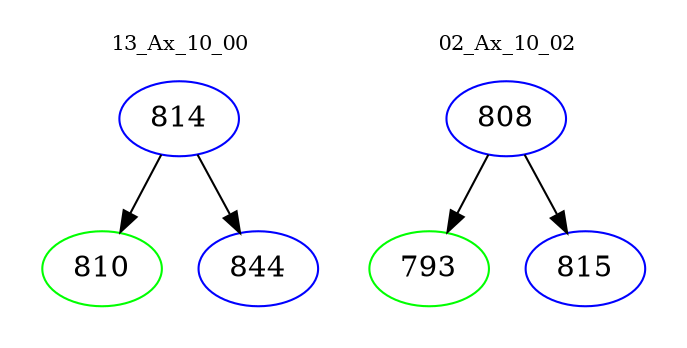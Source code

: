 digraph{
subgraph cluster_0 {
color = white
label = "13_Ax_10_00";
fontsize=10;
T0_814 [label="814", color="blue"]
T0_814 -> T0_810 [color="black"]
T0_810 [label="810", color="green"]
T0_814 -> T0_844 [color="black"]
T0_844 [label="844", color="blue"]
}
subgraph cluster_1 {
color = white
label = "02_Ax_10_02";
fontsize=10;
T1_808 [label="808", color="blue"]
T1_808 -> T1_793 [color="black"]
T1_793 [label="793", color="green"]
T1_808 -> T1_815 [color="black"]
T1_815 [label="815", color="blue"]
}
}
